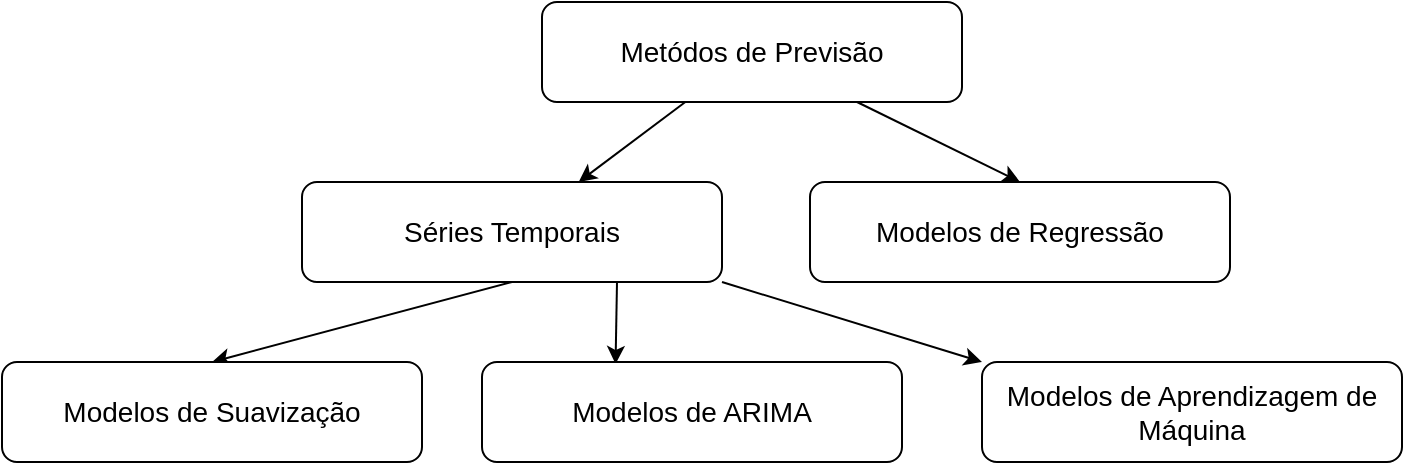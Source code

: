 <mxfile>
    <diagram id="AscbkYIObq-aKD-FoUwT" name="Página-1">
        <mxGraphModel dx="1696" dy="729" grid="1" gridSize="10" guides="1" tooltips="1" connect="1" arrows="1" fold="1" page="1" pageScale="1" pageWidth="827" pageHeight="1169" math="0" shadow="0">
            <root>
                <mxCell id="0"/>
                <mxCell id="1" parent="0"/>
                <mxCell id="9" style="edgeStyle=none;html=1;fontSize=14;" edge="1" parent="1" source="2" target="3">
                    <mxGeometry relative="1" as="geometry"/>
                </mxCell>
                <mxCell id="10" style="edgeStyle=none;html=1;exitX=0.75;exitY=1;exitDx=0;exitDy=0;entryX=0.5;entryY=0;entryDx=0;entryDy=0;fontSize=14;" edge="1" parent="1" source="2" target="4">
                    <mxGeometry relative="1" as="geometry"/>
                </mxCell>
                <mxCell id="2" value="&lt;font style=&quot;font-size: 14px;&quot;&gt;Metódos de Previsão&lt;/font&gt;" style="rounded=1;whiteSpace=wrap;html=1;" vertex="1" parent="1">
                    <mxGeometry x="280" y="30" width="210" height="50" as="geometry"/>
                </mxCell>
                <mxCell id="11" style="edgeStyle=none;html=1;exitX=0.5;exitY=1;exitDx=0;exitDy=0;entryX=0.5;entryY=0;entryDx=0;entryDy=0;fontSize=14;" edge="1" parent="1" source="3" target="5">
                    <mxGeometry relative="1" as="geometry"/>
                </mxCell>
                <mxCell id="12" style="edgeStyle=none;html=1;exitX=0.75;exitY=1;exitDx=0;exitDy=0;entryX=0.318;entryY=0.02;entryDx=0;entryDy=0;entryPerimeter=0;fontSize=14;" edge="1" parent="1" source="3" target="6">
                    <mxGeometry relative="1" as="geometry"/>
                </mxCell>
                <mxCell id="13" style="edgeStyle=none;html=1;exitX=1;exitY=1;exitDx=0;exitDy=0;entryX=0;entryY=0;entryDx=0;entryDy=0;fontSize=14;" edge="1" parent="1" source="3" target="7">
                    <mxGeometry relative="1" as="geometry"/>
                </mxCell>
                <mxCell id="3" value="&lt;font style=&quot;font-size: 14px;&quot;&gt;Séries Temporais&lt;/font&gt;" style="rounded=1;whiteSpace=wrap;html=1;" vertex="1" parent="1">
                    <mxGeometry x="160" y="120" width="210" height="50" as="geometry"/>
                </mxCell>
                <mxCell id="4" value="&lt;font style=&quot;font-size: 14px;&quot;&gt;Modelos de Regressão&lt;/font&gt;" style="rounded=1;whiteSpace=wrap;html=1;" vertex="1" parent="1">
                    <mxGeometry x="414" y="120" width="210" height="50" as="geometry"/>
                </mxCell>
                <mxCell id="5" value="&lt;font style=&quot;font-size: 14px;&quot;&gt;Modelos de Suavização&lt;/font&gt;&lt;span style=&quot;color: rgba(0, 0, 0, 0); font-family: monospace; font-size: 0px; text-align: start;&quot;&gt;%3CmxGraphModel%3E%3Croot%3E%3CmxCell%20id%3D%220%22%2F%3E%3CmxCell%20id%3D%221%22%20parent%3D%220%22%2F%3E%3CmxCell%20id%3D%222%22%20value%3D%22%26lt%3Bfont%20style%3D%26quot%3Bfont-size%3A%2014px%3B%26quot%3B%26gt%3BS%C3%A9ries%20Temporais%26lt%3B%2Ffont%26gt%3B%22%20style%3D%22rounded%3D1%3BwhiteSpace%3Dwrap%3Bhtml%3D1%3B%22%20vertex%3D%221%22%20parent%3D%221%22%3E%3CmxGeometry%20x%3D%22150%22%20y%3D%22120%22%20width%3D%22210%22%20height%3D%2250%22%20as%3D%22geometry%22%2F%3E%3C%2FmxCell%3E%3C%2Froot%3E%3C%2FmxGraphModel%3E&lt;/span&gt;" style="rounded=1;whiteSpace=wrap;html=1;" vertex="1" parent="1">
                    <mxGeometry x="10" y="210" width="210" height="50" as="geometry"/>
                </mxCell>
                <mxCell id="6" value="&lt;span style=&quot;font-size: 14px;&quot;&gt;Modelos de ARIMA&lt;/span&gt;" style="rounded=1;whiteSpace=wrap;html=1;" vertex="1" parent="1">
                    <mxGeometry x="250" y="210" width="210" height="50" as="geometry"/>
                </mxCell>
                <mxCell id="7" value="&lt;span style=&quot;font-size: 14px;&quot;&gt;Modelos de Aprendizagem de Máquina&lt;/span&gt;" style="rounded=1;whiteSpace=wrap;html=1;" vertex="1" parent="1">
                    <mxGeometry x="500" y="210" width="210" height="50" as="geometry"/>
                </mxCell>
            </root>
        </mxGraphModel>
    </diagram>
</mxfile>